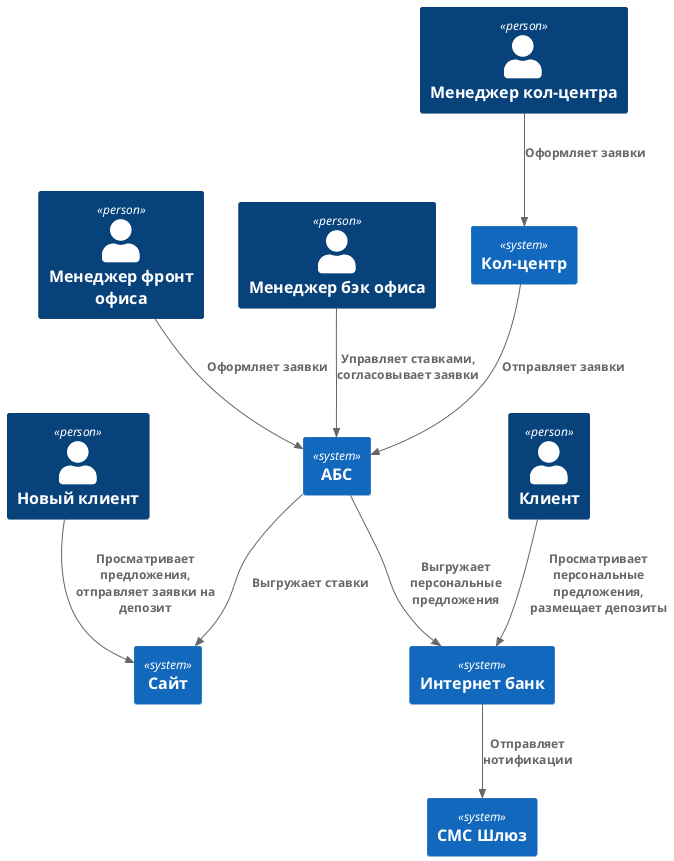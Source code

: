 @startuml
!include <C4/C4_Container>

Person(newclient, "Новый клиент")
Person(client, "Клиент")
Person(csManager, "Менеджер кол-центра")
Person(frontManager, "Менеджер фронт офиса")
Person(backManager, "Менеджер бэк офиса")

System(site,"Сайт")
System(ib,"Интернет банк")
System(abs,"АБС")
System(callCenter,"Кол-центр")
System(smsGateway,"СМС Шлюз")

Rel(newclient, site, "Просматривает предложения, отправляет заявки на депозит")
Rel(client, ib, "Просматривает персональные предложения, размещает депозиты")
Rel(backManager, abs, "Управляет ставками, согласовывает заявки")
Rel(ib, smsGateway, "Отправляет нотификации")
Rel(csManager, callCenter,"Оформляет заявки")
Rel(frontManager, abs, "Оформляет заявки")
Rel(abs, site, "Выгружает ставки")
Rel(abs, ib, "Выгружает персональные предложения")
Rel(callCenter, abs, "Отправляет заявки")

@enduml 